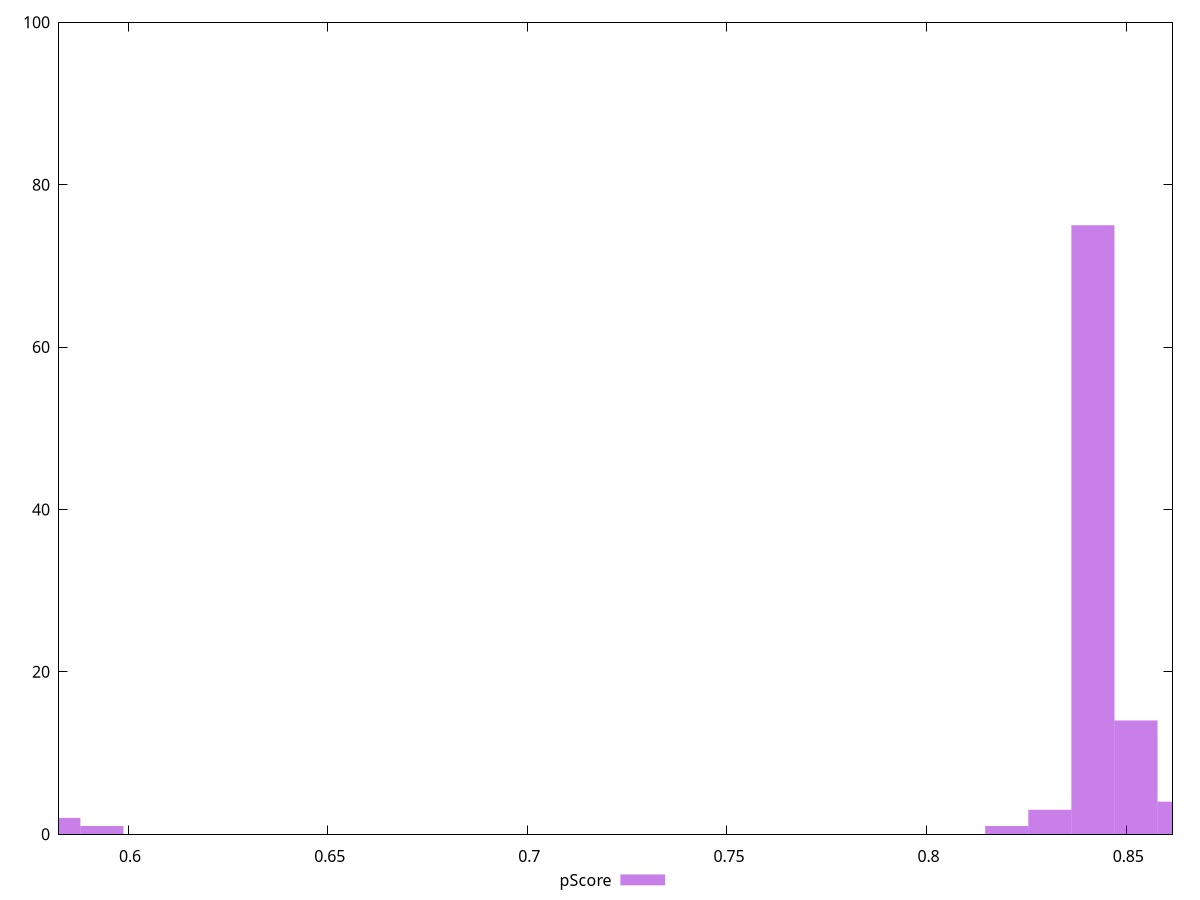 reset

$pScore <<EOF
0.8200629272134362 1
0.8308532288872972 3
0.8416435305611581 75
0.8524338322350191 14
0.8632241339088802 4
0.5826762903884941 2
0.5934665920623551 1
EOF

set key outside below
set boxwidth 0.010790301673861002
set xrange [0.5827170713690892:0.8615755091807935]
set yrange [0:100]
set trange [0:100]
set style fill transparent solid 0.5 noborder
set terminal svg size 640, 490 enhanced background rgb 'white'
set output "report_00026_2021-02-22T21:38:55.199Z/interactive/samples/pages+cached+noadtech/pScore/histogram.svg"

plot $pScore title "pScore" with boxes

reset
